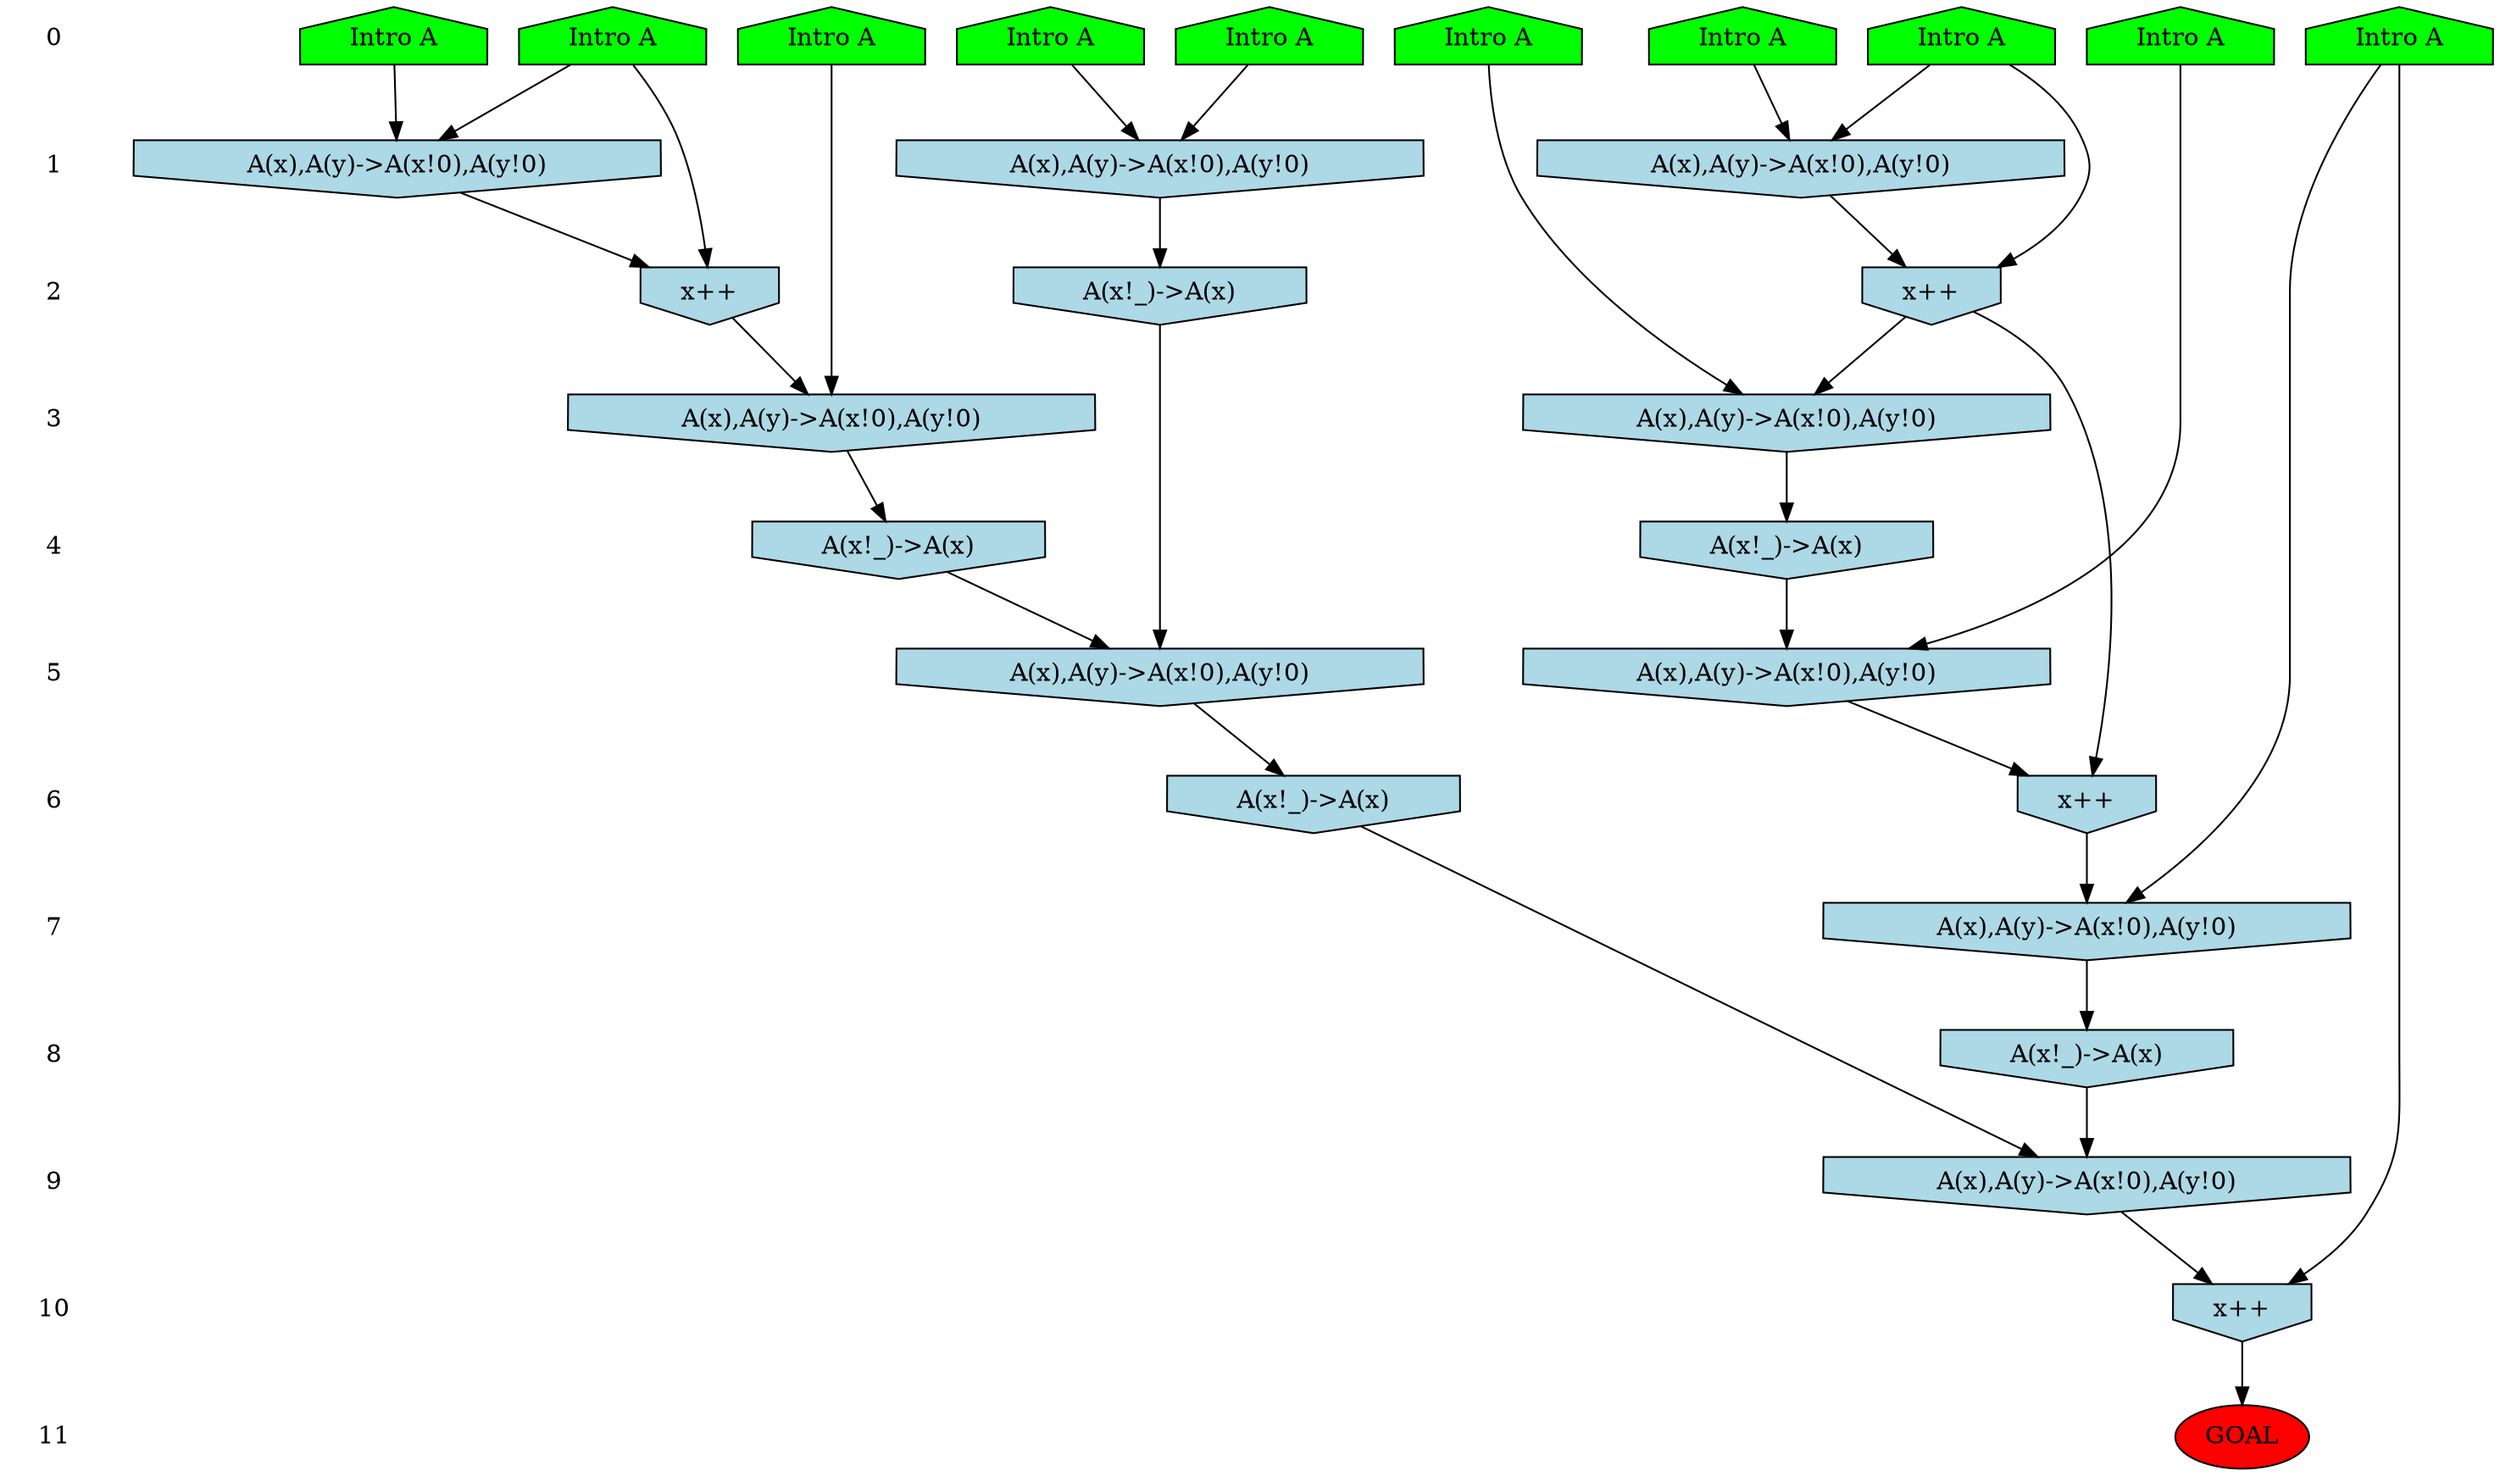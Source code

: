 /* Compression of 1 causal flows obtained in average at 2.196686E+00 t.u */
/* Compressed causal flows were: [632] */
digraph G{
 ranksep=.5 ; 
{ rank = same ; "0" [shape=plaintext] ; node_1 [label ="Intro A", shape=house, style=filled, fillcolor=green] ;
node_2 [label ="Intro A", shape=house, style=filled, fillcolor=green] ;
node_3 [label ="Intro A", shape=house, style=filled, fillcolor=green] ;
node_4 [label ="Intro A", shape=house, style=filled, fillcolor=green] ;
node_5 [label ="Intro A", shape=house, style=filled, fillcolor=green] ;
node_6 [label ="Intro A", shape=house, style=filled, fillcolor=green] ;
node_7 [label ="Intro A", shape=house, style=filled, fillcolor=green] ;
node_8 [label ="Intro A", shape=house, style=filled, fillcolor=green] ;
node_9 [label ="Intro A", shape=house, style=filled, fillcolor=green] ;
node_10 [label ="Intro A", shape=house, style=filled, fillcolor=green] ;
}
{ rank = same ; "1" [shape=plaintext] ; node_11 [label="A(x),A(y)->A(x!0),A(y!0)", shape=invhouse, style=filled, fillcolor = lightblue] ;
node_12 [label="A(x),A(y)->A(x!0),A(y!0)", shape=invhouse, style=filled, fillcolor = lightblue] ;
node_13 [label="A(x),A(y)->A(x!0),A(y!0)", shape=invhouse, style=filled, fillcolor = lightblue] ;
}
{ rank = same ; "2" [shape=plaintext] ; node_14 [label="x++", shape=invhouse, style=filled, fillcolor = lightblue] ;
node_15 [label="A(x!_)->A(x)", shape=invhouse, style=filled, fillcolor = lightblue] ;
node_18 [label="x++", shape=invhouse, style=filled, fillcolor = lightblue] ;
}
{ rank = same ; "3" [shape=plaintext] ; node_16 [label="A(x),A(y)->A(x!0),A(y!0)", shape=invhouse, style=filled, fillcolor = lightblue] ;
node_20 [label="A(x),A(y)->A(x!0),A(y!0)", shape=invhouse, style=filled, fillcolor = lightblue] ;
}
{ rank = same ; "4" [shape=plaintext] ; node_17 [label="A(x!_)->A(x)", shape=invhouse, style=filled, fillcolor = lightblue] ;
node_22 [label="A(x!_)->A(x)", shape=invhouse, style=filled, fillcolor = lightblue] ;
}
{ rank = same ; "5" [shape=plaintext] ; node_19 [label="A(x),A(y)->A(x!0),A(y!0)", shape=invhouse, style=filled, fillcolor = lightblue] ;
node_25 [label="A(x),A(y)->A(x!0),A(y!0)", shape=invhouse, style=filled, fillcolor = lightblue] ;
}
{ rank = same ; "6" [shape=plaintext] ; node_21 [label="x++", shape=invhouse, style=filled, fillcolor = lightblue] ;
node_26 [label="A(x!_)->A(x)", shape=invhouse, style=filled, fillcolor = lightblue] ;
}
{ rank = same ; "7" [shape=plaintext] ; node_23 [label="A(x),A(y)->A(x!0),A(y!0)", shape=invhouse, style=filled, fillcolor = lightblue] ;
}
{ rank = same ; "8" [shape=plaintext] ; node_24 [label="A(x!_)->A(x)", shape=invhouse, style=filled, fillcolor = lightblue] ;
}
{ rank = same ; "9" [shape=plaintext] ; node_27 [label="A(x),A(y)->A(x!0),A(y!0)", shape=invhouse, style=filled, fillcolor = lightblue] ;
}
{ rank = same ; "10" [shape=plaintext] ; node_28 [label="x++", shape=invhouse, style=filled, fillcolor = lightblue] ;
}
{ rank = same ; "11" [shape=plaintext] ; node_29 [label ="GOAL", style=filled, fillcolor=red] ;
}
"0" -> "1" [style="invis"]; 
"1" -> "2" [style="invis"]; 
"2" -> "3" [style="invis"]; 
"3" -> "4" [style="invis"]; 
"4" -> "5" [style="invis"]; 
"5" -> "6" [style="invis"]; 
"6" -> "7" [style="invis"]; 
"7" -> "8" [style="invis"]; 
"8" -> "9" [style="invis"]; 
"9" -> "10" [style="invis"]; 
"10" -> "11" [style="invis"]; 
node_4 -> node_11
node_8 -> node_11
node_3 -> node_12
node_7 -> node_12
node_5 -> node_13
node_9 -> node_13
node_7 -> node_14
node_12 -> node_14
node_13 -> node_15
node_6 -> node_16
node_14 -> node_16
node_16 -> node_17
node_8 -> node_18
node_11 -> node_18
node_2 -> node_19
node_17 -> node_19
node_1 -> node_20
node_18 -> node_20
node_14 -> node_21
node_19 -> node_21
node_20 -> node_22
node_10 -> node_23
node_21 -> node_23
node_23 -> node_24
node_15 -> node_25
node_22 -> node_25
node_25 -> node_26
node_24 -> node_27
node_26 -> node_27
node_10 -> node_28
node_27 -> node_28
node_28 -> node_29
}
/*
 Dot generation time: 0.000111
*/